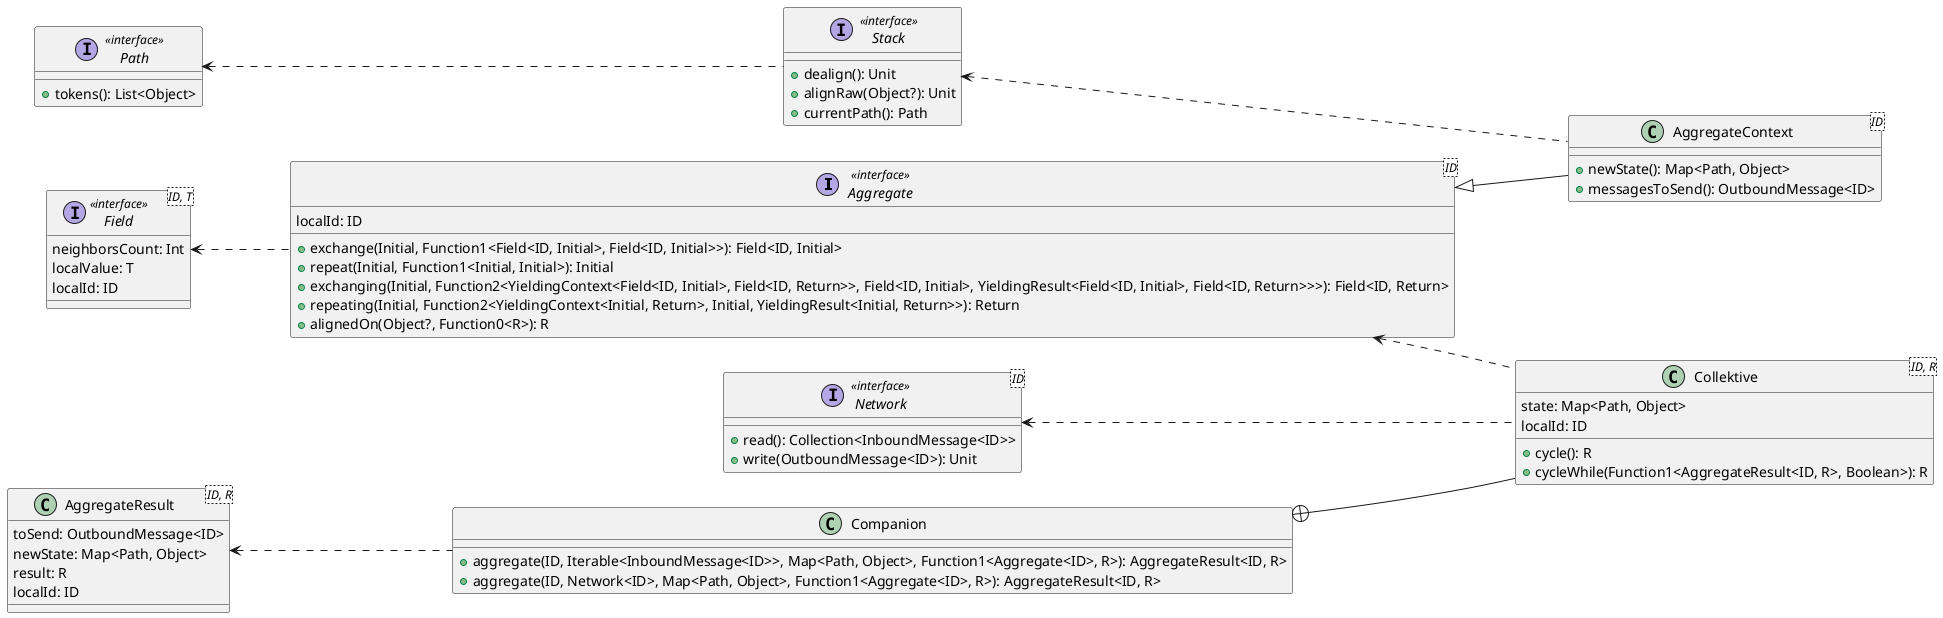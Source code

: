 @startuml
left to right direction

interface Aggregate<ID> << interface >> {
  + exchange(Initial, Function1<Field<ID, Initial>, Field<ID, Initial>>): Field<ID, Initial>
  + repeat(Initial, Function1<Initial, Initial>): Initial
  + exchanging(Initial, Function2<YieldingContext<Field<ID, Initial>, Field<ID, Return>>, Field<ID, Initial>, YieldingResult<Field<ID, Initial>, Field<ID, Return>>>): Field<ID, Return>
  + repeating(Initial, Function2<YieldingContext<Initial, Return>, Initial, YieldingResult<Initial, Return>>): Return
  + alignedOn(Object?, Function0<R>): R
   localId: ID
}

class AggregateContext<ID> {
  + newState(): Map<Path, Object>
  + messagesToSend(): OutboundMessage<ID>
}

class AggregateResult<ID, R> {
   toSend: OutboundMessage<ID>
   newState: Map<Path, Object>
   result: R
   localId: ID
}

class Collektive<ID, R> {
  + cycle(): R
  + cycleWhile(Function1<AggregateResult<ID, R>, Boolean>): R
   state: Map<Path, Object>
   localId: ID
}

class Companion {
  + aggregate(ID, Iterable<InboundMessage<ID>>, Map<Path, Object>, Function1<Aggregate<ID>, R>): AggregateResult<ID, R>
  + aggregate(ID, Network<ID>, Map<Path, Object>, Function1<Aggregate<ID>, R>): AggregateResult<ID, R>
}

interface Stack << interface >> {
  + dealign(): Unit
  + alignRaw(Object?): Unit
  + currentPath(): Path
}

interface Path << interface >> {
  + tokens(): List<Object>
}

interface Field<ID, T> << interface >> {
   neighborsCount: Int
   localValue: T
   localId: ID
}

interface Network<ID> << interface >> {
  + read(): Collection<InboundMessage<ID>>
  + write(OutboundMessage<ID>): Unit
}

Companion  +--  Collektive
Aggregate <|-- AggregateContext
AggregateResult <.. Companion
Field <.. Aggregate
Aggregate <.. Collektive
Network <.. Collektive
Path <.. Stack
Stack <.. AggregateContext
@enduml